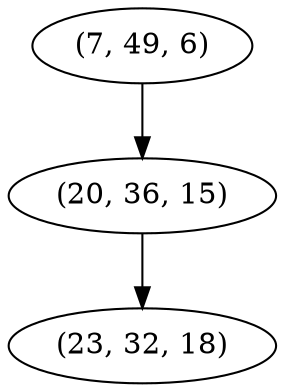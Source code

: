 digraph tree {
    "(7, 49, 6)";
    "(20, 36, 15)";
    "(23, 32, 18)";
    "(7, 49, 6)" -> "(20, 36, 15)";
    "(20, 36, 15)" -> "(23, 32, 18)";
}
